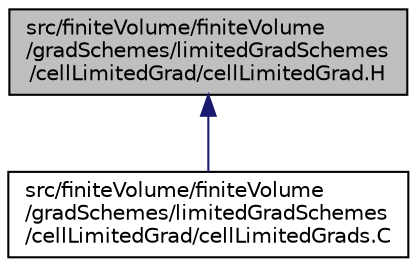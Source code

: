 digraph "src/finiteVolume/finiteVolume/gradSchemes/limitedGradSchemes/cellLimitedGrad/cellLimitedGrad.H"
{
  bgcolor="transparent";
  edge [fontname="Helvetica",fontsize="10",labelfontname="Helvetica",labelfontsize="10"];
  node [fontname="Helvetica",fontsize="10",shape=record];
  Node1 [label="src/finiteVolume/finiteVolume\l/gradSchemes/limitedGradSchemes\l/cellLimitedGrad/cellLimitedGrad.H",height=0.2,width=0.4,color="black", fillcolor="grey75", style="filled", fontcolor="black"];
  Node1 -> Node2 [dir="back",color="midnightblue",fontsize="10",style="solid",fontname="Helvetica"];
  Node2 [label="src/finiteVolume/finiteVolume\l/gradSchemes/limitedGradSchemes\l/cellLimitedGrad/cellLimitedGrads.C",height=0.2,width=0.4,color="black",URL="$a05776.html"];
}
